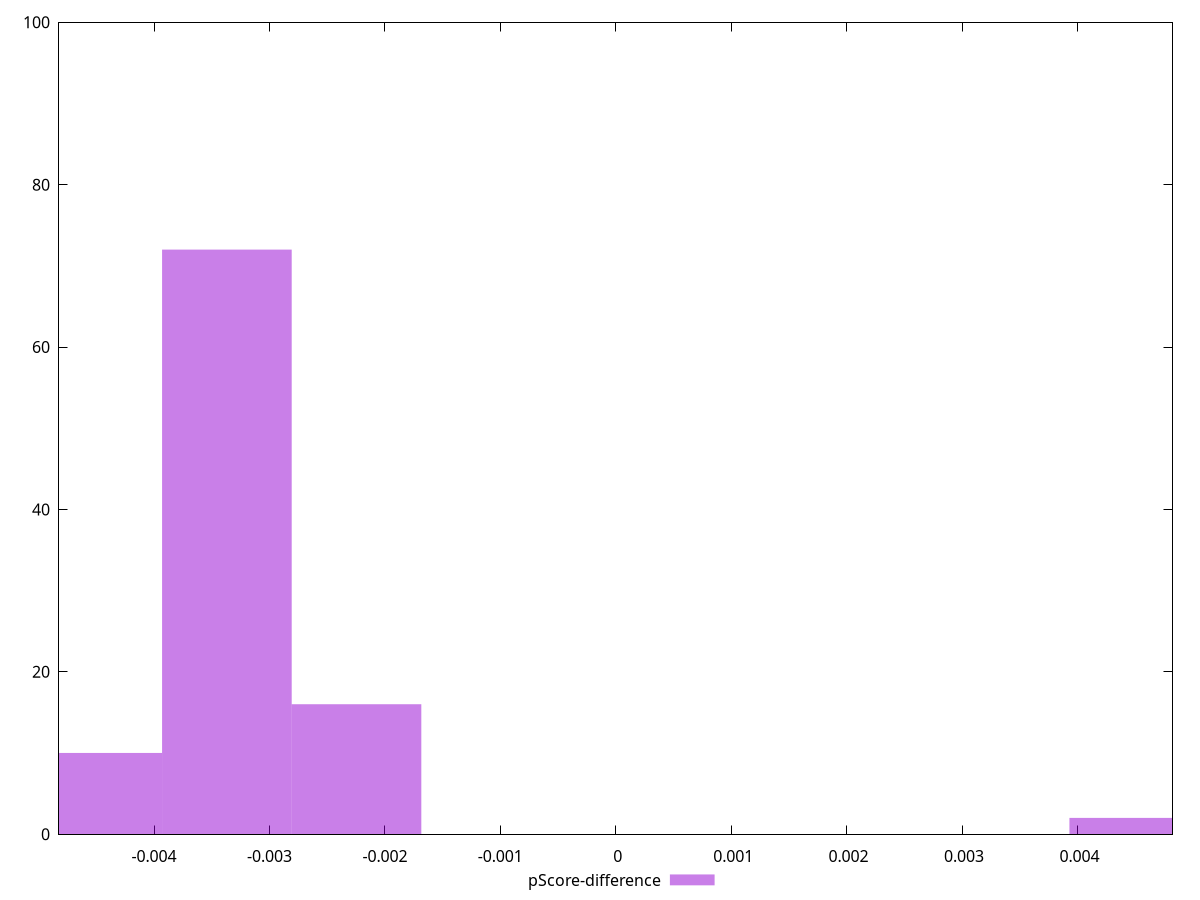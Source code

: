 reset

$pScoreDifference <<EOF
-0.0033690120954362225 72
-0.004492016127248297 10
-0.0022460080636241483 16
0.004492016127248297 2
EOF

set key outside below
set boxwidth 0.0011230040318120742
set xrange [-0.0048235294117647265:0.0048235294117647265]
set yrange [0:100]
set trange [0:100]
set style fill transparent solid 0.5 noborder
set terminal svg size 640, 490 enhanced background rgb 'white'
set output "report_00011_2021-02-09T10:53:21.242Z/uses-rel-preload/samples/pages+cached+noadtech/pScore-difference/histogram.svg"

plot $pScoreDifference title "pScore-difference" with boxes

reset
